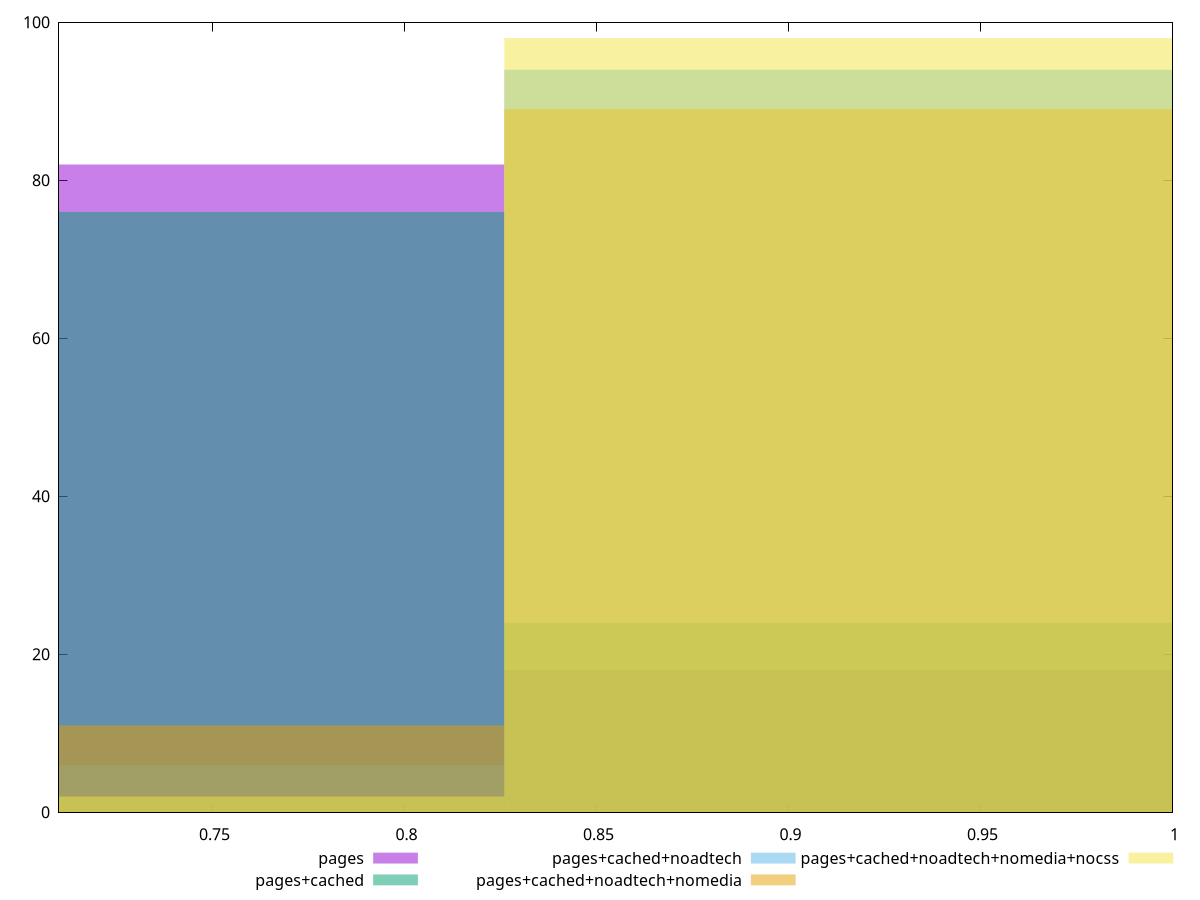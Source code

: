 reset

$pages <<EOF
0.7079795373308356 82
0.9439727164411141 18
EOF

$pagesCached <<EOF
0.7079795373308356 76
0.9439727164411141 24
EOF

$pagesCachedNoadtech <<EOF
0.7079795373308356 6
0.9439727164411141 94
EOF

$pagesCachedNoadtechNomedia <<EOF
0.7079795373308356 11
0.9439727164411141 89
EOF

$pagesCachedNoadtechNomediaNocss <<EOF
0.7079795373308356 2
0.9439727164411141 98
EOF

set key outside below
set boxwidth 0.23599317911027853
set xrange [0.71:1]
set yrange [0:100]
set trange [0:100]
set style fill transparent solid 0.5 noborder
set terminal svg size 640, 530 enhanced background rgb 'white'
set output "report_00019_2021-02-10T18-14-37.922Z//uses-rel-preconnect/comparison/histogram/all_score.svg"

plot $pages title "pages" with boxes, \
     $pagesCached title "pages+cached" with boxes, \
     $pagesCachedNoadtech title "pages+cached+noadtech" with boxes, \
     $pagesCachedNoadtechNomedia title "pages+cached+noadtech+nomedia" with boxes, \
     $pagesCachedNoadtechNomediaNocss title "pages+cached+noadtech+nomedia+nocss" with boxes

reset
